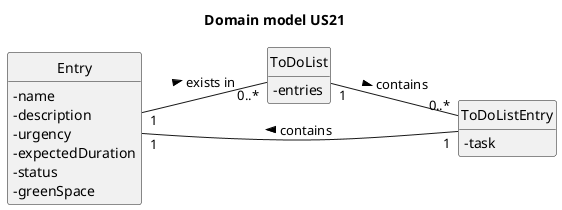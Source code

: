 @startuml
skinparam monochrome true
skinparam packageStyle rectangle
skinparam shadowing false

left to right direction

skinparam classAttributeIconSize 0

hide circle
hide methods

title Domain model US21

class "Entry" {
    -name
    -description
    -urgency
    -expectedDuration
    -status
    -greenSpace
}

class "ToDoListEntry" {
    -task
}

class "ToDoList" {
    -entries
}


Entry "1" -- "0..*" ToDoList : exists in >
ToDoList "1" -- "0..*" ToDoListEntry : contains >
ToDoListEntry "1" -- "1" Entry : contains >
@enduml